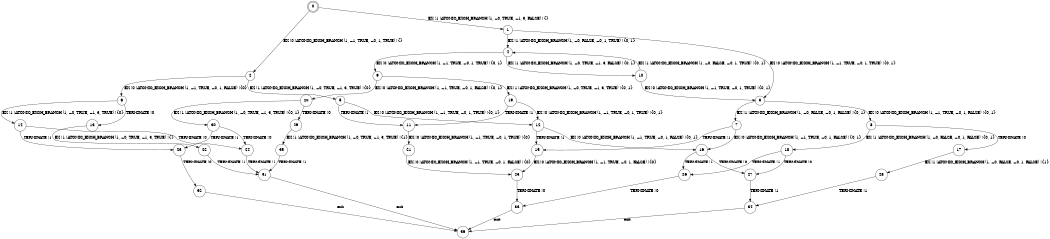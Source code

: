 digraph BCG {
size = "7, 10.5";
center = TRUE;
node [shape = circle];
0 [peripheries = 2];
0 -> 1 [label = "EX !1 !ATOMIC_EXCH_BRANCH (1, +0, TRUE, +1, 3, FALSE) !{}"];
0 -> 2 [label = "EX !0 !ATOMIC_EXCH_BRANCH (1, +1, TRUE, +0, 1, TRUE) !{}"];
1 -> 3 [label = "EX !0 !ATOMIC_EXCH_BRANCH (1, +1, TRUE, +0, 1, TRUE) !{0, 1}"];
1 -> 4 [label = "EX !1 !ATOMIC_EXCH_BRANCH (1, +0, FALSE, +0, 1, TRUE) !{0, 1}"];
2 -> 5 [label = "EX !1 !ATOMIC_EXCH_BRANCH (1, +0, TRUE, +1, 3, TRUE) !{0}"];
2 -> 6 [label = "EX !0 !ATOMIC_EXCH_BRANCH (1, +1, TRUE, +0, 1, FALSE) !{0}"];
3 -> 7 [label = "EX !1 !ATOMIC_EXCH_BRANCH (1, +0, FALSE, +0, 1, FALSE) !{0, 1}"];
3 -> 8 [label = "EX !0 !ATOMIC_EXCH_BRANCH (1, +1, TRUE, +0, 1, FALSE) !{0, 1}"];
4 -> 9 [label = "EX !0 !ATOMIC_EXCH_BRANCH (1, +1, TRUE, +0, 1, TRUE) !{0, 1}"];
4 -> 10 [label = "EX !1 !ATOMIC_EXCH_BRANCH (1, +0, TRUE, +1, 3, FALSE) !{0, 1}"];
5 -> 11 [label = "TERMINATE !1"];
5 -> 12 [label = "EX !0 !ATOMIC_EXCH_BRANCH (1, +1, TRUE, +0, 1, TRUE) !{0, 1}"];
6 -> 13 [label = "TERMINATE !0"];
6 -> 14 [label = "EX !1 !ATOMIC_EXCH_BRANCH (1, +0, TRUE, +1, 3, TRUE) !{0}"];
7 -> 15 [label = "TERMINATE !1"];
7 -> 16 [label = "EX !0 !ATOMIC_EXCH_BRANCH (1, +1, TRUE, +0, 1, FALSE) !{0, 1}"];
8 -> 17 [label = "TERMINATE !0"];
8 -> 18 [label = "EX !1 !ATOMIC_EXCH_BRANCH (1, +0, FALSE, +0, 1, FALSE) !{0, 1}"];
9 -> 19 [label = "EX !1 !ATOMIC_EXCH_BRANCH (1, +0, TRUE, +1, 3, TRUE) !{0, 1}"];
9 -> 20 [label = "EX !0 !ATOMIC_EXCH_BRANCH (1, +1, TRUE, +0, 1, FALSE) !{0, 1}"];
10 -> 3 [label = "EX !0 !ATOMIC_EXCH_BRANCH (1, +1, TRUE, +0, 1, TRUE) !{0, 1}"];
10 -> 4 [label = "EX !1 !ATOMIC_EXCH_BRANCH (1, +0, FALSE, +0, 1, TRUE) !{0, 1}"];
11 -> 21 [label = "EX !0 !ATOMIC_EXCH_BRANCH (1, +1, TRUE, +0, 1, TRUE) !{0}"];
12 -> 15 [label = "TERMINATE !1"];
12 -> 16 [label = "EX !0 !ATOMIC_EXCH_BRANCH (1, +1, TRUE, +0, 1, FALSE) !{0, 1}"];
13 -> 22 [label = "EX !1 !ATOMIC_EXCH_BRANCH (1, +0, TRUE, +1, 3, TRUE) !{}"];
14 -> 23 [label = "TERMINATE !1"];
14 -> 24 [label = "TERMINATE !0"];
15 -> 25 [label = "EX !0 !ATOMIC_EXCH_BRANCH (1, +1, TRUE, +0, 1, FALSE) !{0}"];
16 -> 26 [label = "TERMINATE !1"];
16 -> 27 [label = "TERMINATE !0"];
17 -> 28 [label = "EX !1 !ATOMIC_EXCH_BRANCH (1, +0, FALSE, +0, 1, FALSE) !{1}"];
18 -> 26 [label = "TERMINATE !1"];
18 -> 27 [label = "TERMINATE !0"];
19 -> 11 [label = "TERMINATE !1"];
19 -> 12 [label = "EX !0 !ATOMIC_EXCH_BRANCH (1, +1, TRUE, +0, 1, TRUE) !{0, 1}"];
20 -> 29 [label = "TERMINATE !0"];
20 -> 30 [label = "EX !1 !ATOMIC_EXCH_BRANCH (1, +0, TRUE, +1, 3, TRUE) !{0, 1}"];
21 -> 25 [label = "EX !0 !ATOMIC_EXCH_BRANCH (1, +1, TRUE, +0, 1, FALSE) !{0}"];
22 -> 31 [label = "TERMINATE !1"];
23 -> 32 [label = "TERMINATE !0"];
24 -> 31 [label = "TERMINATE !1"];
25 -> 33 [label = "TERMINATE !0"];
26 -> 33 [label = "TERMINATE !0"];
27 -> 34 [label = "TERMINATE !1"];
28 -> 34 [label = "TERMINATE !1"];
29 -> 35 [label = "EX !1 !ATOMIC_EXCH_BRANCH (1, +0, TRUE, +1, 3, TRUE) !{1}"];
30 -> 23 [label = "TERMINATE !1"];
30 -> 24 [label = "TERMINATE !0"];
31 -> 36 [label = "exit"];
32 -> 36 [label = "exit"];
33 -> 36 [label = "exit"];
34 -> 36 [label = "exit"];
35 -> 31 [label = "TERMINATE !1"];
}
